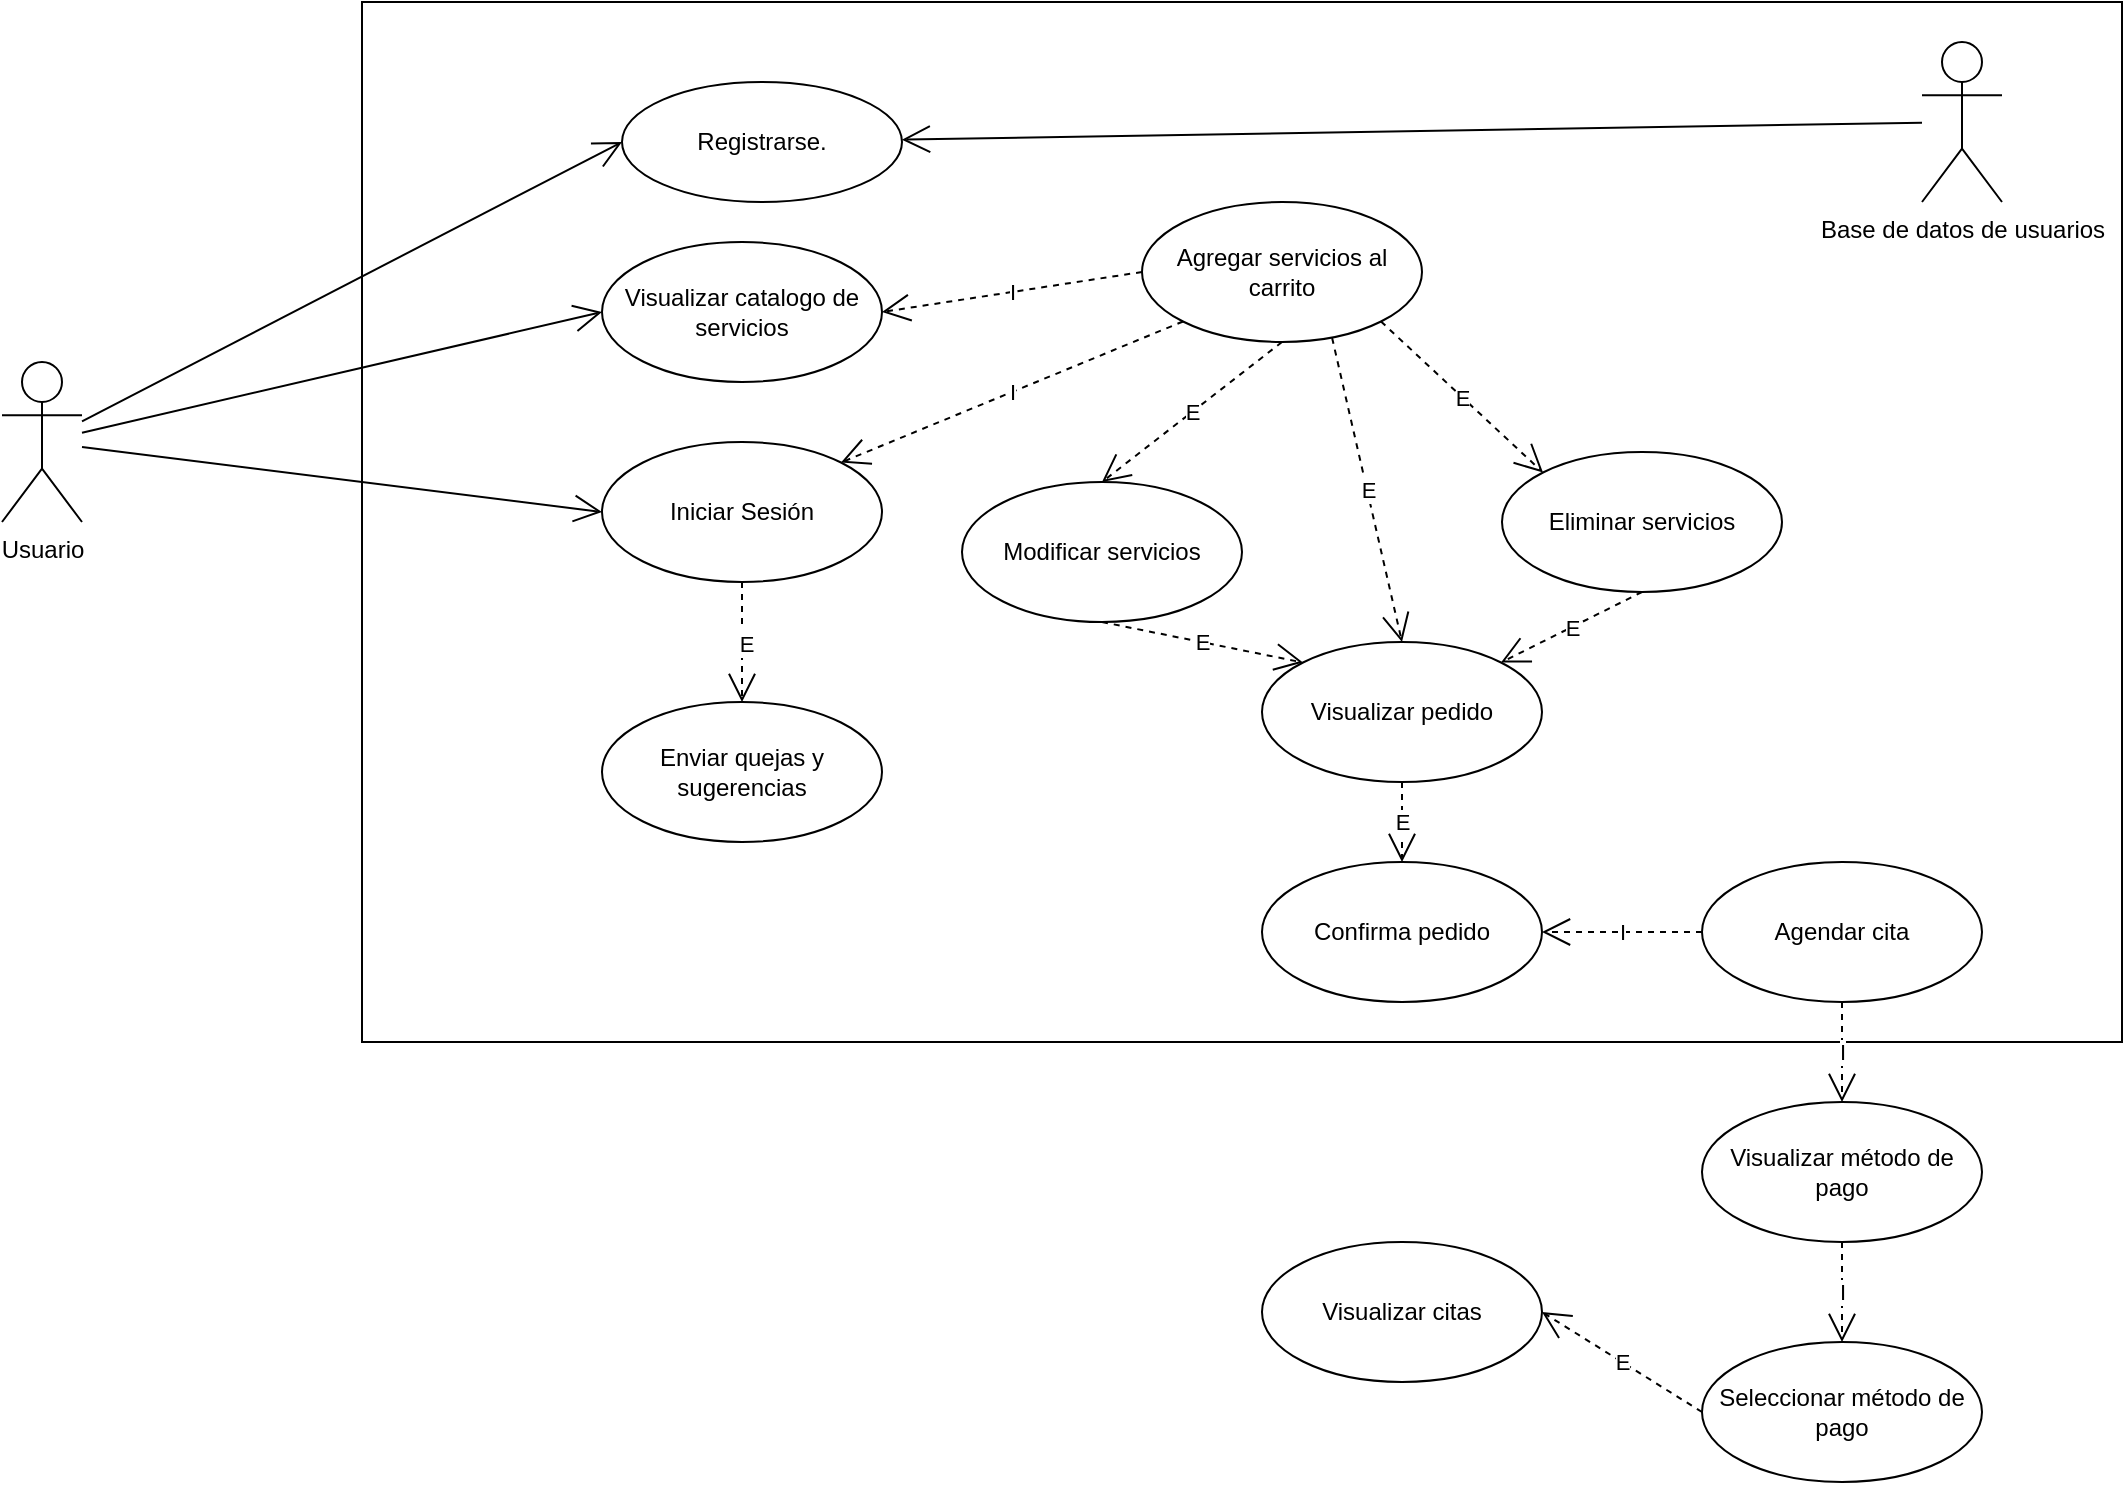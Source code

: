 <mxfile version="22.0.8" type="github">
  <diagram name="Página-1" id="NmmK5iGjURd0Ysx8uf4t">
    <mxGraphModel dx="611" dy="928" grid="1" gridSize="10" guides="1" tooltips="1" connect="1" arrows="1" fold="1" page="1" pageScale="1" pageWidth="827" pageHeight="1169" math="0" shadow="0">
      <root>
        <mxCell id="0" />
        <mxCell id="1" parent="0" />
        <mxCell id="c7PslXM3jXkcP0O9pH_g-1" value="" style="html=1;whiteSpace=wrap;movable=0;resizable=0;rotatable=0;deletable=0;editable=0;locked=1;connectable=0;" vertex="1" parent="1">
          <mxGeometry x="320" y="360" width="880" height="520" as="geometry" />
        </mxCell>
        <mxCell id="c7PslXM3jXkcP0O9pH_g-2" value="Usuario&lt;br&gt;" style="shape=umlActor;verticalLabelPosition=bottom;verticalAlign=top;html=1;" vertex="1" parent="1">
          <mxGeometry x="140" y="540" width="40" height="80" as="geometry" />
        </mxCell>
        <mxCell id="c7PslXM3jXkcP0O9pH_g-5" value="Registrarse." style="ellipse;whiteSpace=wrap;html=1;" vertex="1" parent="1">
          <mxGeometry x="450" y="400" width="140" height="60" as="geometry" />
        </mxCell>
        <mxCell id="c7PslXM3jXkcP0O9pH_g-6" value="Base de datos de usuarios" style="shape=umlActor;verticalLabelPosition=bottom;verticalAlign=top;html=1;" vertex="1" parent="1">
          <mxGeometry x="1100" y="380" width="40" height="80" as="geometry" />
        </mxCell>
        <mxCell id="c7PslXM3jXkcP0O9pH_g-12" value="" style="endArrow=open;endFill=1;endSize=12;html=1;rounded=0;entryX=0;entryY=0.5;entryDx=0;entryDy=0;" edge="1" parent="1" source="c7PslXM3jXkcP0O9pH_g-2" target="c7PslXM3jXkcP0O9pH_g-5">
          <mxGeometry width="160" relative="1" as="geometry">
            <mxPoint x="640" y="590" as="sourcePoint" />
            <mxPoint x="800" y="590" as="targetPoint" />
          </mxGeometry>
        </mxCell>
        <mxCell id="c7PslXM3jXkcP0O9pH_g-13" value="" style="endArrow=open;endFill=1;endSize=12;html=1;rounded=0;" edge="1" parent="1" source="c7PslXM3jXkcP0O9pH_g-6" target="c7PslXM3jXkcP0O9pH_g-5">
          <mxGeometry width="160" relative="1" as="geometry">
            <mxPoint x="640" y="590" as="sourcePoint" />
            <mxPoint x="800" y="590" as="targetPoint" />
          </mxGeometry>
        </mxCell>
        <mxCell id="c7PslXM3jXkcP0O9pH_g-14" value="Iniciar Sesión" style="ellipse;whiteSpace=wrap;html=1;" vertex="1" parent="1">
          <mxGeometry x="440" y="580" width="140" height="70" as="geometry" />
        </mxCell>
        <mxCell id="c7PslXM3jXkcP0O9pH_g-15" value="Visualizar catalogo de servicios" style="ellipse;whiteSpace=wrap;html=1;" vertex="1" parent="1">
          <mxGeometry x="440" y="480" width="140" height="70" as="geometry" />
        </mxCell>
        <mxCell id="c7PslXM3jXkcP0O9pH_g-16" value="Agregar servicios al carrito" style="ellipse;whiteSpace=wrap;html=1;" vertex="1" parent="1">
          <mxGeometry x="710" y="460" width="140" height="70" as="geometry" />
        </mxCell>
        <mxCell id="c7PslXM3jXkcP0O9pH_g-17" value="" style="endArrow=open;endFill=1;endSize=12;html=1;rounded=0;entryX=0;entryY=0.5;entryDx=0;entryDy=0;" edge="1" parent="1" source="c7PslXM3jXkcP0O9pH_g-2" target="c7PslXM3jXkcP0O9pH_g-15">
          <mxGeometry width="160" relative="1" as="geometry">
            <mxPoint x="640" y="590" as="sourcePoint" />
            <mxPoint x="800" y="590" as="targetPoint" />
          </mxGeometry>
        </mxCell>
        <mxCell id="c7PslXM3jXkcP0O9pH_g-18" value="" style="endArrow=open;endFill=1;endSize=12;html=1;rounded=0;entryX=0;entryY=0.5;entryDx=0;entryDy=0;" edge="1" parent="1" source="c7PslXM3jXkcP0O9pH_g-2" target="c7PslXM3jXkcP0O9pH_g-14">
          <mxGeometry width="160" relative="1" as="geometry">
            <mxPoint x="640" y="590" as="sourcePoint" />
            <mxPoint x="800" y="590" as="targetPoint" />
          </mxGeometry>
        </mxCell>
        <mxCell id="c7PslXM3jXkcP0O9pH_g-20" value="Modificar servicios" style="ellipse;whiteSpace=wrap;html=1;" vertex="1" parent="1">
          <mxGeometry x="620" y="600" width="140" height="70" as="geometry" />
        </mxCell>
        <mxCell id="c7PslXM3jXkcP0O9pH_g-21" value="Eliminar servicios" style="ellipse;whiteSpace=wrap;html=1;" vertex="1" parent="1">
          <mxGeometry x="890" y="585" width="140" height="70" as="geometry" />
        </mxCell>
        <mxCell id="c7PslXM3jXkcP0O9pH_g-22" value="E" style="endArrow=open;endSize=12;dashed=1;html=1;rounded=0;exitX=0.5;exitY=1;exitDx=0;exitDy=0;entryX=0.5;entryY=0;entryDx=0;entryDy=0;exitPerimeter=0;" edge="1" parent="1" source="c7PslXM3jXkcP0O9pH_g-16" target="c7PslXM3jXkcP0O9pH_g-20">
          <mxGeometry width="160" relative="1" as="geometry">
            <mxPoint x="640" y="590" as="sourcePoint" />
            <mxPoint x="800" y="590" as="targetPoint" />
          </mxGeometry>
        </mxCell>
        <mxCell id="c7PslXM3jXkcP0O9pH_g-23" value="E" style="endArrow=open;endSize=12;dashed=1;html=1;rounded=0;exitX=1;exitY=1;exitDx=0;exitDy=0;entryX=0;entryY=0;entryDx=0;entryDy=0;" edge="1" parent="1" source="c7PslXM3jXkcP0O9pH_g-16" target="c7PslXM3jXkcP0O9pH_g-21">
          <mxGeometry width="160" relative="1" as="geometry">
            <mxPoint x="769" y="550" as="sourcePoint" />
            <mxPoint x="821" y="520" as="targetPoint" />
          </mxGeometry>
        </mxCell>
        <mxCell id="c7PslXM3jXkcP0O9pH_g-24" value="I" style="endArrow=open;endSize=12;dashed=1;html=1;rounded=0;exitX=0;exitY=1;exitDx=0;exitDy=0;entryX=1;entryY=0;entryDx=0;entryDy=0;" edge="1" parent="1" source="c7PslXM3jXkcP0O9pH_g-16" target="c7PslXM3jXkcP0O9pH_g-14">
          <mxGeometry width="160" relative="1" as="geometry">
            <mxPoint x="769" y="550" as="sourcePoint" />
            <mxPoint x="821" y="520" as="targetPoint" />
          </mxGeometry>
        </mxCell>
        <mxCell id="c7PslXM3jXkcP0O9pH_g-25" value="I" style="endArrow=open;endSize=12;dashed=1;html=1;rounded=0;exitX=0;exitY=0.5;exitDx=0;exitDy=0;entryX=1;entryY=0.5;entryDx=0;entryDy=0;" edge="1" parent="1" source="c7PslXM3jXkcP0O9pH_g-16" target="c7PslXM3jXkcP0O9pH_g-15">
          <mxGeometry width="160" relative="1" as="geometry">
            <mxPoint x="671" y="600" as="sourcePoint" />
            <mxPoint x="590" y="705" as="targetPoint" />
          </mxGeometry>
        </mxCell>
        <mxCell id="c7PslXM3jXkcP0O9pH_g-26" value="Enviar quejas y sugerencias" style="ellipse;whiteSpace=wrap;html=1;" vertex="1" parent="1">
          <mxGeometry x="440" y="710" width="140" height="70" as="geometry" />
        </mxCell>
        <mxCell id="c7PslXM3jXkcP0O9pH_g-27" value="I" style="endArrow=open;endSize=12;dashed=1;html=1;rounded=0;exitX=0.5;exitY=1;exitDx=0;exitDy=0;entryX=0.5;entryY=0;entryDx=0;entryDy=0;" edge="1" parent="1" source="c7PslXM3jXkcP0O9pH_g-14" target="c7PslXM3jXkcP0O9pH_g-26">
          <mxGeometry width="160" relative="1" as="geometry">
            <mxPoint x="671" y="600" as="sourcePoint" />
            <mxPoint x="510" y="720" as="targetPoint" />
          </mxGeometry>
        </mxCell>
        <mxCell id="c7PslXM3jXkcP0O9pH_g-28" value="E" style="edgeLabel;html=1;align=center;verticalAlign=middle;resizable=0;points=[];" vertex="1" connectable="0" parent="c7PslXM3jXkcP0O9pH_g-27">
          <mxGeometry x="0.013" y="2" relative="1" as="geometry">
            <mxPoint as="offset" />
          </mxGeometry>
        </mxCell>
        <mxCell id="c7PslXM3jXkcP0O9pH_g-29" value="Visualizar pedido" style="ellipse;whiteSpace=wrap;html=1;" vertex="1" parent="1">
          <mxGeometry x="770" y="680" width="140" height="70" as="geometry" />
        </mxCell>
        <mxCell id="c7PslXM3jXkcP0O9pH_g-30" value="E" style="endArrow=open;endSize=12;dashed=1;html=1;rounded=0;exitX=0.679;exitY=0.971;exitDx=0;exitDy=0;entryX=0.5;entryY=0;entryDx=0;entryDy=0;exitPerimeter=0;" edge="1" parent="1" source="c7PslXM3jXkcP0O9pH_g-16" target="c7PslXM3jXkcP0O9pH_g-29">
          <mxGeometry width="160" relative="1" as="geometry">
            <mxPoint x="839" y="530" as="sourcePoint" />
            <mxPoint x="921" y="605" as="targetPoint" />
          </mxGeometry>
        </mxCell>
        <mxCell id="c7PslXM3jXkcP0O9pH_g-31" value="E" style="endArrow=open;endSize=12;dashed=1;html=1;rounded=0;exitX=0.5;exitY=1;exitDx=0;exitDy=0;entryX=1;entryY=0;entryDx=0;entryDy=0;" edge="1" parent="1" source="c7PslXM3jXkcP0O9pH_g-21" target="c7PslXM3jXkcP0O9pH_g-29">
          <mxGeometry width="160" relative="1" as="geometry">
            <mxPoint x="849" y="540" as="sourcePoint" />
            <mxPoint x="931" y="615" as="targetPoint" />
          </mxGeometry>
        </mxCell>
        <mxCell id="c7PslXM3jXkcP0O9pH_g-32" value="E" style="endArrow=open;endSize=12;dashed=1;html=1;rounded=0;exitX=0.5;exitY=1;exitDx=0;exitDy=0;entryX=0;entryY=0;entryDx=0;entryDy=0;" edge="1" parent="1" source="c7PslXM3jXkcP0O9pH_g-20" target="c7PslXM3jXkcP0O9pH_g-29">
          <mxGeometry width="160" relative="1" as="geometry">
            <mxPoint x="859" y="550" as="sourcePoint" />
            <mxPoint x="941" y="625" as="targetPoint" />
          </mxGeometry>
        </mxCell>
        <mxCell id="c7PslXM3jXkcP0O9pH_g-33" value="Confirma pedido" style="ellipse;whiteSpace=wrap;html=1;" vertex="1" parent="1">
          <mxGeometry x="770" y="790" width="140" height="70" as="geometry" />
        </mxCell>
        <mxCell id="c7PslXM3jXkcP0O9pH_g-34" value="E" style="endArrow=open;endSize=12;dashed=1;html=1;rounded=0;exitX=0.5;exitY=1;exitDx=0;exitDy=0;entryX=0.5;entryY=0;entryDx=0;entryDy=0;" edge="1" parent="1" source="c7PslXM3jXkcP0O9pH_g-29" target="c7PslXM3jXkcP0O9pH_g-33">
          <mxGeometry width="160" relative="1" as="geometry">
            <mxPoint x="970" y="665" as="sourcePoint" />
            <mxPoint x="900" y="700" as="targetPoint" />
          </mxGeometry>
        </mxCell>
        <mxCell id="c7PslXM3jXkcP0O9pH_g-35" value="Agendar cita" style="ellipse;whiteSpace=wrap;html=1;" vertex="1" parent="1">
          <mxGeometry x="990" y="790" width="140" height="70" as="geometry" />
        </mxCell>
        <mxCell id="c7PslXM3jXkcP0O9pH_g-36" value="Visualizar método de pago" style="ellipse;whiteSpace=wrap;html=1;" vertex="1" parent="1">
          <mxGeometry x="990" y="910" width="140" height="70" as="geometry" />
        </mxCell>
        <mxCell id="c7PslXM3jXkcP0O9pH_g-37" value="Seleccionar método de pago" style="ellipse;whiteSpace=wrap;html=1;" vertex="1" parent="1">
          <mxGeometry x="990" y="1030" width="140" height="70" as="geometry" />
        </mxCell>
        <mxCell id="c7PslXM3jXkcP0O9pH_g-38" value="Visualizar citas" style="ellipse;whiteSpace=wrap;html=1;" vertex="1" parent="1">
          <mxGeometry x="770" y="980" width="140" height="70" as="geometry" />
        </mxCell>
        <mxCell id="c7PslXM3jXkcP0O9pH_g-39" value="I" style="endArrow=open;endSize=12;dashed=1;html=1;rounded=0;exitX=0;exitY=0.5;exitDx=0;exitDy=0;entryX=1;entryY=0.5;entryDx=0;entryDy=0;" edge="1" parent="1" source="c7PslXM3jXkcP0O9pH_g-35" target="c7PslXM3jXkcP0O9pH_g-33">
          <mxGeometry width="160" relative="1" as="geometry">
            <mxPoint x="850" y="760" as="sourcePoint" />
            <mxPoint x="850" y="800" as="targetPoint" />
            <mxPoint as="offset" />
          </mxGeometry>
        </mxCell>
        <mxCell id="c7PslXM3jXkcP0O9pH_g-40" value="I" style="endArrow=open;endSize=12;dashed=1;html=1;rounded=0;exitX=0.5;exitY=1;exitDx=0;exitDy=0;entryX=0.5;entryY=0;entryDx=0;entryDy=0;" edge="1" parent="1" source="c7PslXM3jXkcP0O9pH_g-35" target="c7PslXM3jXkcP0O9pH_g-36">
          <mxGeometry width="160" relative="1" as="geometry">
            <mxPoint x="860" y="770" as="sourcePoint" />
            <mxPoint x="860" y="810" as="targetPoint" />
          </mxGeometry>
        </mxCell>
        <mxCell id="c7PslXM3jXkcP0O9pH_g-41" value="I" style="endArrow=open;endSize=12;dashed=1;html=1;rounded=0;exitX=0.5;exitY=1;exitDx=0;exitDy=0;entryX=0.5;entryY=0;entryDx=0;entryDy=0;" edge="1" parent="1" source="c7PslXM3jXkcP0O9pH_g-36" target="c7PslXM3jXkcP0O9pH_g-37">
          <mxGeometry width="160" relative="1" as="geometry">
            <mxPoint x="870" y="780" as="sourcePoint" />
            <mxPoint x="870" y="820" as="targetPoint" />
          </mxGeometry>
        </mxCell>
        <mxCell id="c7PslXM3jXkcP0O9pH_g-42" value="E" style="endArrow=open;endSize=12;dashed=1;html=1;rounded=0;exitX=0;exitY=0.5;exitDx=0;exitDy=0;entryX=1;entryY=0.5;entryDx=0;entryDy=0;" edge="1" parent="1" source="c7PslXM3jXkcP0O9pH_g-37" target="c7PslXM3jXkcP0O9pH_g-38">
          <mxGeometry width="160" relative="1" as="geometry">
            <mxPoint x="880" y="790" as="sourcePoint" />
            <mxPoint x="880" y="830" as="targetPoint" />
          </mxGeometry>
        </mxCell>
      </root>
    </mxGraphModel>
  </diagram>
</mxfile>
